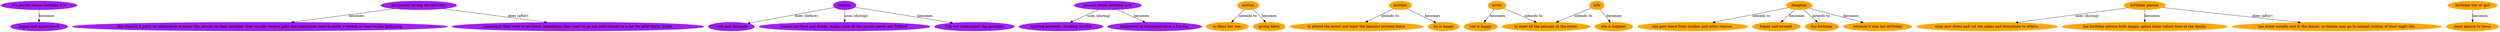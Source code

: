 digraph Birthday {
	"happy and appreciated" [color=purple style=filled]
	"the event is a party or celebration to honor the person on their birthday. they usually receive gifts and sometimes have to make a speech or toast to the gathering" [color=purple style=filled]
	"sometimes they want to go home, sometimes they want to go out with friends to a bar for after-party drinks" [color=purple style=filled]
	"cook and decorate" [color=purple style=filled]
	"passes out food and drinks, makes sure all the guests needs are fulfilled " [color=purple style=filled]
	"i do not understand the question" [color=purple style=filled]
	"opening presents, drinking alcohol" [color=purple style=filled]
	"inebriated or exhausted from a fun day" [color=purple style=filled]
	"to bless her son." [color=orange style=filled]
	"giving bless" [color=orange style=filled]
	"to attend the event and meet the persons present there." [color=orange style=filled]
	"he is happy" [color=orange style=filled]
	"to meet all the persons at the event." [color=orange style=filled]
	"she is happy" [color=orange style=filled]
	"to meet all the persons at the event." [color=orange style=filled]
	"she is happier." [color=orange style=filled]
	"she gets leave from studies and other classes." [color=orange style=filled]
	"happy and excited." [color=orange style=filled]
	"wear new dress and cut the cakes and disturbute to others." [color=orange style=filled]
	"the birthday person feels happy, spend some values time in the family." [color=orange style=filled]
	"the event usually end in the dinner, so he/she may go to normal routine of their night life." [color=orange style=filled]
	"her birthday" [color=orange style=filled]
	"because it was her birthday" [color=orange style=filled]
	"main person to focus" [color=orange style=filled]
	"the person whose birthday it is" [color=purple style=filled]
	"the person having the birthday" [color=purple style=filled]
	"the person having the birthday" [color=purple style=filled]
	heather [color=purple style=filled]
	heather [color=purple style=filled]
	heather [color=purple style=filled]
	"person whose birthday it is" [color=purple style=filled]
	"person whose birthday it is" [color=purple style=filled]
	mother [color=orange style=filled]
	mother [color=orange style=filled]
	brother [color=orange style=filled]
	brother [color=orange style=filled]
	sister [color=orange style=filled]
	sister [color=orange style=filled]
	wife [color=orange style=filled]
	wife [color=orange style=filled]
	daughter [color=orange style=filled]
	daughter [color=orange style=filled]
	"birthday person" [color=orange style=filled]
	"birthday person" [color=orange style=filled]
	"birthday person" [color=orange style=filled]
	daughter [color=orange style=filled]
	daughter [color=orange style=filled]
	"birthday boy or girl" [color=orange style=filled]
	"the person whose birthday it is" -> "happy and appreciated" [label=becomes]
	"the person having the birthday" -> "the event is a party or celebration to honor the person on their birthday. they usually receive gifts and sometimes have to make a speech or toast to the gathering" [label=becomes]
	"the person having the birthday" -> "sometimes they want to go home, sometimes they want to go out with friends to a bar for after-party drinks" [label="does (after)"]
	heather -> "cook and decorate" [label="does (before)"]
	heather -> "passes out food and drinks, makes sure all the guests needs are fulfilled " [label="uses (during)"]
	heather -> "i do not understand the question" [label=becomes]
	"person whose birthday it is" -> "opening presents, drinking alcohol" [label="uses (during)"]
	"person whose birthday it is" -> "inebriated or exhausted from a fun day" [label=becomes]
	mother -> "to bless her son." [label="intends to"]
	mother -> "giving bless" [label=becomes]
	brother -> "to attend the event and meet the persons present there." [label="intends to"]
	brother -> "he is happy" [label=becomes]
	sister -> "to meet all the persons at the event." [label="intends to"]
	sister -> "she is happy" [label=becomes]
	wife -> "to meet all the persons at the event." [label="intends to"]
	wife -> "she is happier." [label=becomes]
	daughter -> "she gets leave from studies and other classes." [label="intends to"]
	daughter -> "happy and excited." [label=becomes]
	"birthday person" -> "wear new dress and cut the cakes and disturbute to others." [label="uses (during)"]
	"birthday person" -> "the birthday person feels happy, spend some values time in the family." [label=becomes]
	"birthday person" -> "the event usually end in the dinner, so he/she may go to normal routine of their night life." [label="does (after)"]
	daughter -> "her birthday" [label="intends to"]
	daughter -> "because it was her birthday" [label=becomes]
	"birthday boy or girl" -> "main person to focus" [label=becomes]
}
